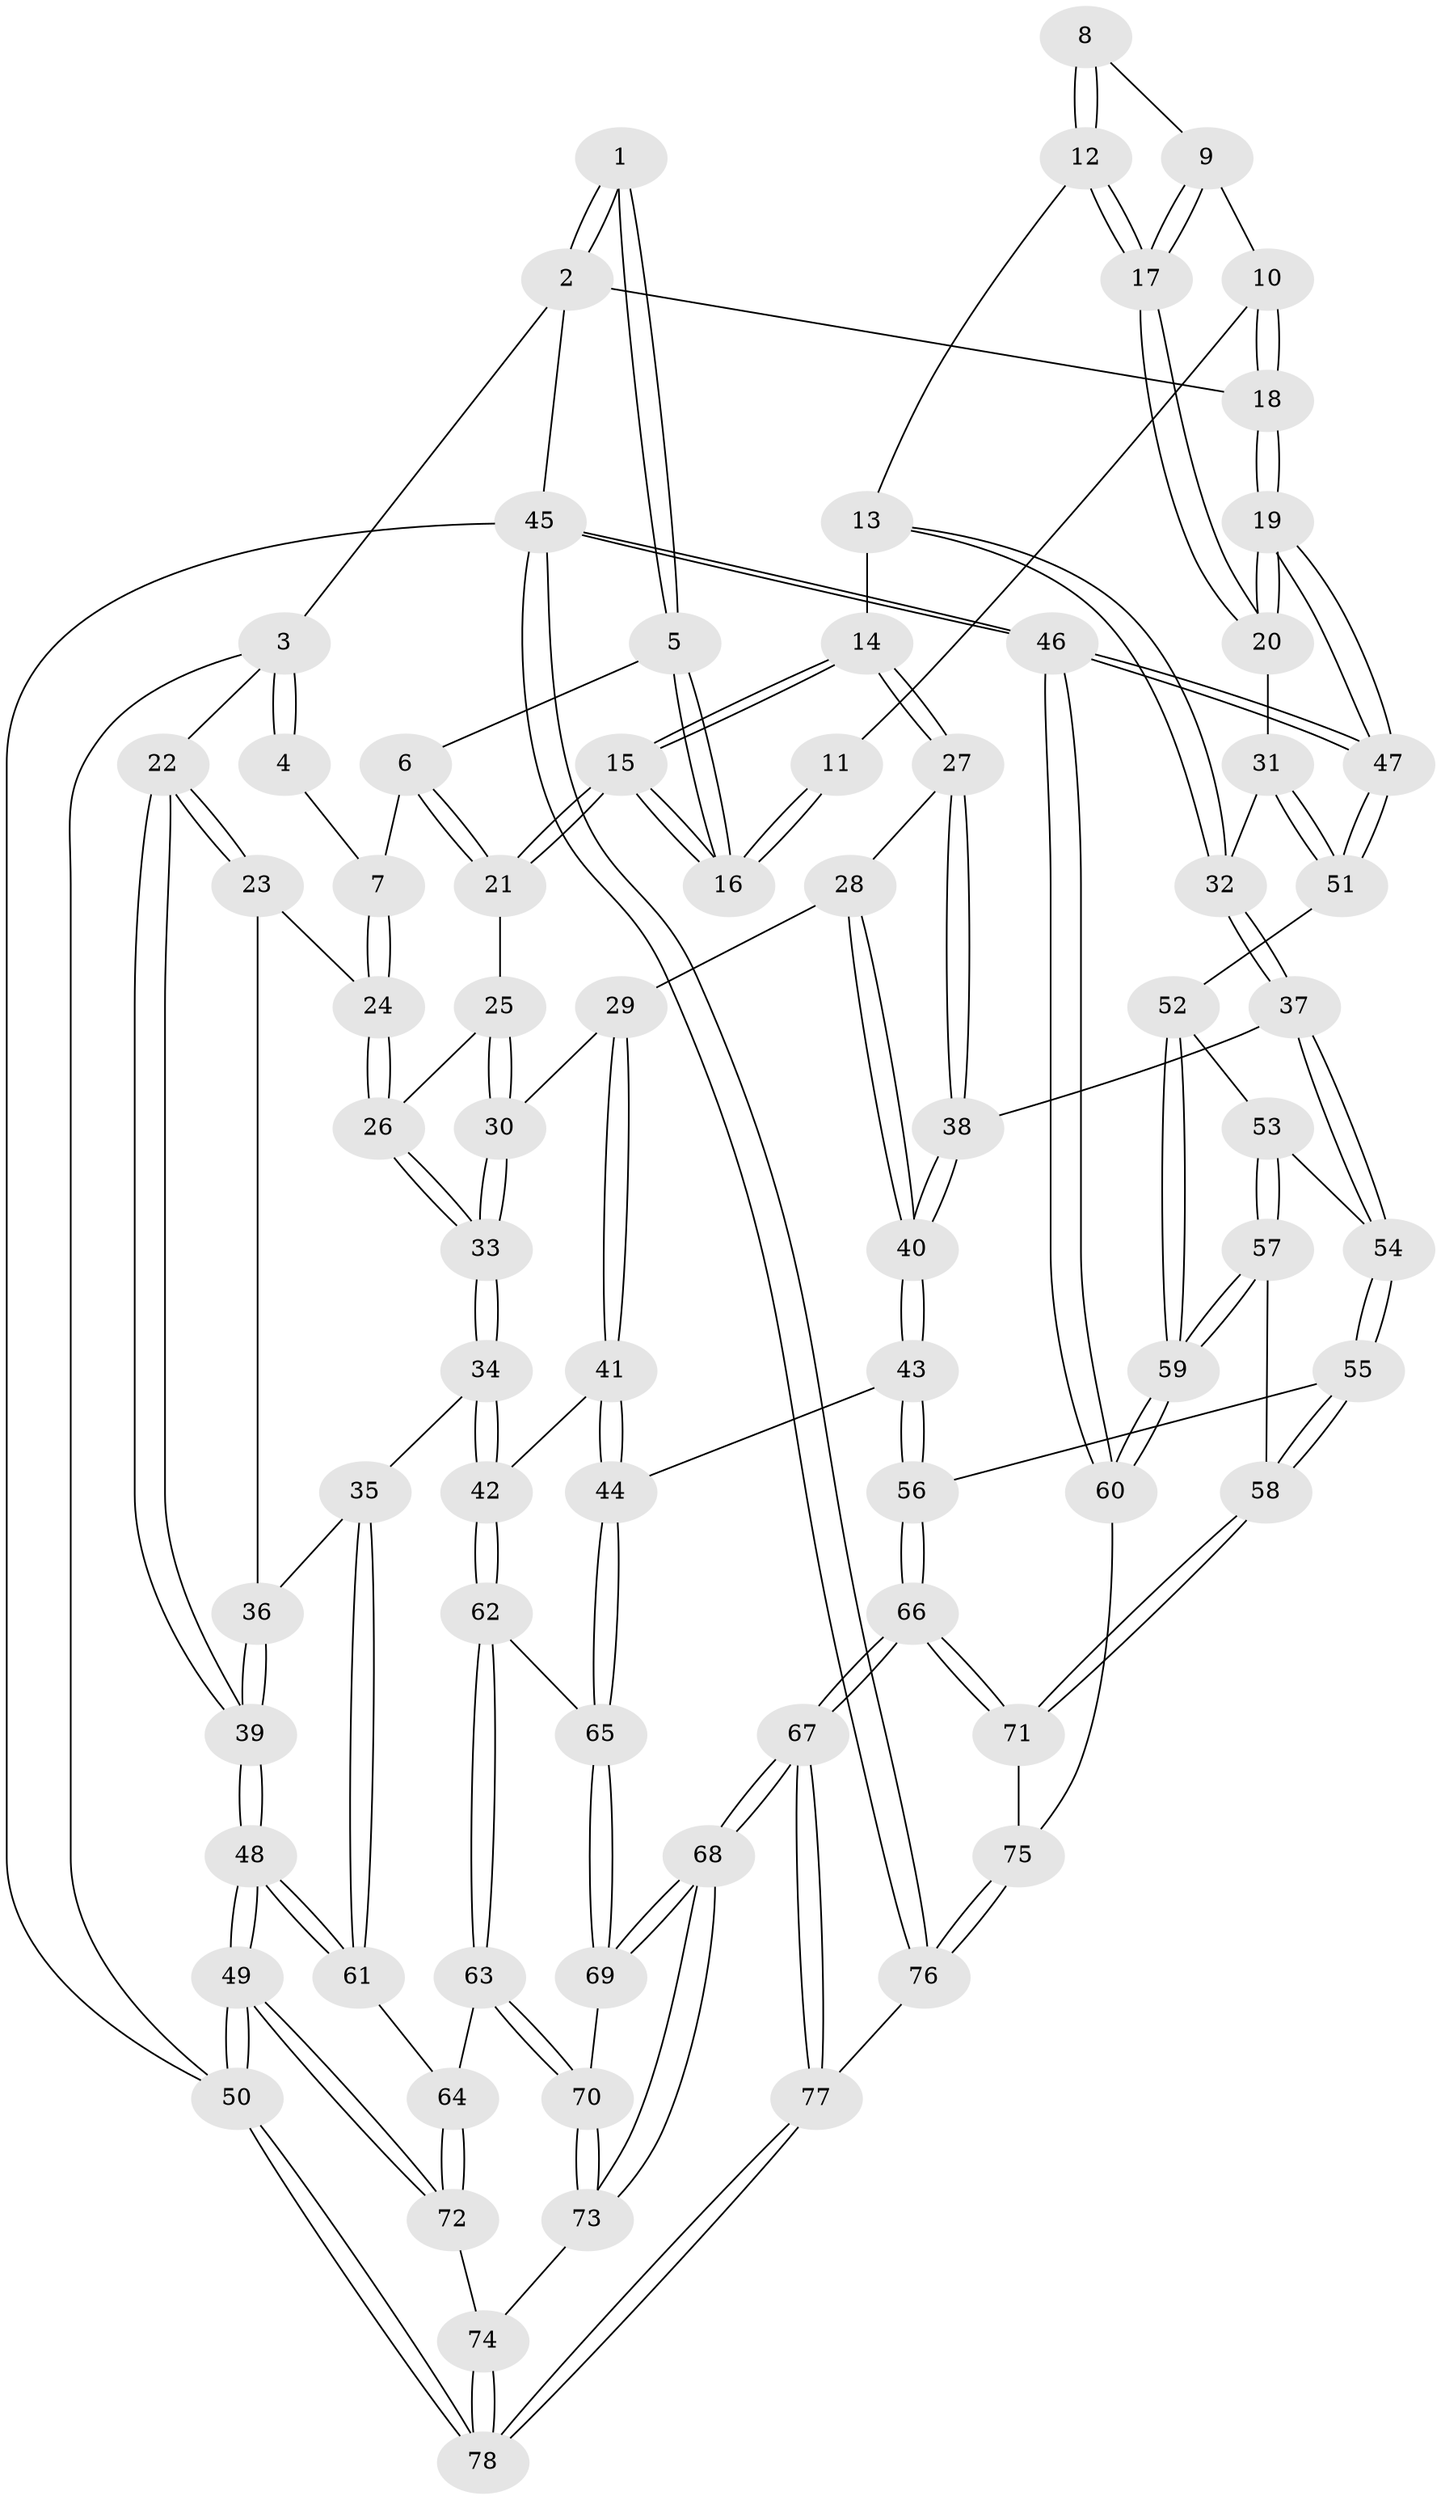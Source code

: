// coarse degree distribution, {4: 0.35555555555555557, 7: 0.022222222222222223, 6: 0.06666666666666667, 3: 0.28888888888888886, 5: 0.26666666666666666}
// Generated by graph-tools (version 1.1) at 2025/52/02/27/25 19:52:43]
// undirected, 78 vertices, 192 edges
graph export_dot {
graph [start="1"]
  node [color=gray90,style=filled];
  1 [pos="+0.5153420783339626+0"];
  2 [pos="+1+0"];
  3 [pos="+0+0"];
  4 [pos="+0.40721050105772216+0"];
  5 [pos="+0.5954837440677576+0.09134233540922199"];
  6 [pos="+0.39102265907987643+0.23182437897436112"];
  7 [pos="+0.30821645345304094+0.20544674462460347"];
  8 [pos="+0.8756040159286621+0.1568639891614162"];
  9 [pos="+0.9336561320470872+0.1401733337262752"];
  10 [pos="+1+0.02962415403211634"];
  11 [pos="+0.6986117609112061+0.11560972202216462"];
  12 [pos="+0.7109565263559087+0.23123683415608226"];
  13 [pos="+0.7086846581902211+0.23083332530875214"];
  14 [pos="+0.6362299334526395+0.2152941680133472"];
  15 [pos="+0.6330970640637491+0.20892918613418882"];
  16 [pos="+0.6165227315919573+0.130412758998287"];
  17 [pos="+0.8753686899282519+0.30671313936149863"];
  18 [pos="+1+0"];
  19 [pos="+1+0.3553795536019277"];
  20 [pos="+0.888049848249602+0.3349585087482305"];
  21 [pos="+0.4354161372203391+0.28121431797694096"];
  22 [pos="+0+0"];
  23 [pos="+0.15161756539984458+0.2400045467794336"];
  24 [pos="+0.2669870405897753+0.24482759310742894"];
  25 [pos="+0.4330230520298249+0.29029383302728484"];
  26 [pos="+0.2868490270939081+0.29125304926201"];
  27 [pos="+0.6214968904026869+0.35289138023843053"];
  28 [pos="+0.6070810725137362+0.3670117743833696"];
  29 [pos="+0.4583446263603666+0.40944260077976247"];
  30 [pos="+0.41125611776584087+0.39382482801078655"];
  31 [pos="+0.8438984426229742+0.4314788924605536"];
  32 [pos="+0.8281948413641413+0.44034060653590634"];
  33 [pos="+0.3329970386959516+0.4080504665418542"];
  34 [pos="+0.26459275391559645+0.5040586699755192"];
  35 [pos="+0.2588575225358735+0.5049724639819324"];
  36 [pos="+0.12697323377171404+0.3605491930474837"];
  37 [pos="+0.7851169175178762+0.4670131396143424"];
  38 [pos="+0.7411404398385973+0.44104887673417226"];
  39 [pos="+0+0.5019709221466548"];
  40 [pos="+0.5818014333572616+0.5698622544867924"];
  41 [pos="+0.47032078554605317+0.4768793645809917"];
  42 [pos="+0.3396384259919692+0.5751510181684539"];
  43 [pos="+0.5780799691505188+0.5865151278574271"];
  44 [pos="+0.5261081786253765+0.6001663786986307"];
  45 [pos="+1+1"];
  46 [pos="+1+0.9228557425830277"];
  47 [pos="+1+0.4138046066302562"];
  48 [pos="+0+0.6186083089738281"];
  49 [pos="+0+0.7908642249243033"];
  50 [pos="+0+1"];
  51 [pos="+0.9543097619149576+0.49958338559662313"];
  52 [pos="+0.9342556644068939+0.5839037593520492"];
  53 [pos="+0.909785068486656+0.5860825587845114"];
  54 [pos="+0.7786963715068049+0.5230149657305377"];
  55 [pos="+0.7264561549586065+0.6338191090575163"];
  56 [pos="+0.6977724800709825+0.6385782458186774"];
  57 [pos="+0.8275793465346821+0.6677119607215004"];
  58 [pos="+0.7687825129947402+0.6699789232496292"];
  59 [pos="+1+0.7523902732352816"];
  60 [pos="+1+0.8741321627922402"];
  61 [pos="+0.22445550602402564+0.5304972460816556"];
  62 [pos="+0.37137982964709376+0.6139787429441694"];
  63 [pos="+0.34153623444475206+0.6800327678874358"];
  64 [pos="+0.21329690780307758+0.704754575907149"];
  65 [pos="+0.4892567617904918+0.6303657953666607"];
  66 [pos="+0.5850258273923847+0.8664873376138378"];
  67 [pos="+0.5759759295747228+0.8749150544127914"];
  68 [pos="+0.5705520216751007+0.87211650503795"];
  69 [pos="+0.4910013301182346+0.6500741561102082"];
  70 [pos="+0.3512694330651785+0.8485645405685973"];
  71 [pos="+0.7988609310297845+0.8012149784687909"];
  72 [pos="+0.18262836929844795+0.750792891285827"];
  73 [pos="+0.3491643886910271+0.8631964946267181"];
  74 [pos="+0.3398424644108314+0.86917124520089"];
  75 [pos="+0.8134579813206406+0.8129994465058417"];
  76 [pos="+0.7098358425187237+1"];
  77 [pos="+0.6734690882265613+1"];
  78 [pos="+0.11108390364346456+1"];
  1 -- 2;
  1 -- 2;
  1 -- 5;
  1 -- 5;
  2 -- 3;
  2 -- 18;
  2 -- 45;
  3 -- 4;
  3 -- 4;
  3 -- 22;
  3 -- 50;
  4 -- 7;
  5 -- 6;
  5 -- 16;
  5 -- 16;
  6 -- 7;
  6 -- 21;
  6 -- 21;
  7 -- 24;
  7 -- 24;
  8 -- 9;
  8 -- 12;
  8 -- 12;
  9 -- 10;
  9 -- 17;
  9 -- 17;
  10 -- 11;
  10 -- 18;
  10 -- 18;
  11 -- 16;
  11 -- 16;
  12 -- 13;
  12 -- 17;
  12 -- 17;
  13 -- 14;
  13 -- 32;
  13 -- 32;
  14 -- 15;
  14 -- 15;
  14 -- 27;
  14 -- 27;
  15 -- 16;
  15 -- 16;
  15 -- 21;
  15 -- 21;
  17 -- 20;
  17 -- 20;
  18 -- 19;
  18 -- 19;
  19 -- 20;
  19 -- 20;
  19 -- 47;
  19 -- 47;
  20 -- 31;
  21 -- 25;
  22 -- 23;
  22 -- 23;
  22 -- 39;
  22 -- 39;
  23 -- 24;
  23 -- 36;
  24 -- 26;
  24 -- 26;
  25 -- 26;
  25 -- 30;
  25 -- 30;
  26 -- 33;
  26 -- 33;
  27 -- 28;
  27 -- 38;
  27 -- 38;
  28 -- 29;
  28 -- 40;
  28 -- 40;
  29 -- 30;
  29 -- 41;
  29 -- 41;
  30 -- 33;
  30 -- 33;
  31 -- 32;
  31 -- 51;
  31 -- 51;
  32 -- 37;
  32 -- 37;
  33 -- 34;
  33 -- 34;
  34 -- 35;
  34 -- 42;
  34 -- 42;
  35 -- 36;
  35 -- 61;
  35 -- 61;
  36 -- 39;
  36 -- 39;
  37 -- 38;
  37 -- 54;
  37 -- 54;
  38 -- 40;
  38 -- 40;
  39 -- 48;
  39 -- 48;
  40 -- 43;
  40 -- 43;
  41 -- 42;
  41 -- 44;
  41 -- 44;
  42 -- 62;
  42 -- 62;
  43 -- 44;
  43 -- 56;
  43 -- 56;
  44 -- 65;
  44 -- 65;
  45 -- 46;
  45 -- 46;
  45 -- 76;
  45 -- 76;
  45 -- 50;
  46 -- 47;
  46 -- 47;
  46 -- 60;
  46 -- 60;
  47 -- 51;
  47 -- 51;
  48 -- 49;
  48 -- 49;
  48 -- 61;
  48 -- 61;
  49 -- 50;
  49 -- 50;
  49 -- 72;
  49 -- 72;
  50 -- 78;
  50 -- 78;
  51 -- 52;
  52 -- 53;
  52 -- 59;
  52 -- 59;
  53 -- 54;
  53 -- 57;
  53 -- 57;
  54 -- 55;
  54 -- 55;
  55 -- 56;
  55 -- 58;
  55 -- 58;
  56 -- 66;
  56 -- 66;
  57 -- 58;
  57 -- 59;
  57 -- 59;
  58 -- 71;
  58 -- 71;
  59 -- 60;
  59 -- 60;
  60 -- 75;
  61 -- 64;
  62 -- 63;
  62 -- 63;
  62 -- 65;
  63 -- 64;
  63 -- 70;
  63 -- 70;
  64 -- 72;
  64 -- 72;
  65 -- 69;
  65 -- 69;
  66 -- 67;
  66 -- 67;
  66 -- 71;
  66 -- 71;
  67 -- 68;
  67 -- 68;
  67 -- 77;
  67 -- 77;
  68 -- 69;
  68 -- 69;
  68 -- 73;
  68 -- 73;
  69 -- 70;
  70 -- 73;
  70 -- 73;
  71 -- 75;
  72 -- 74;
  73 -- 74;
  74 -- 78;
  74 -- 78;
  75 -- 76;
  75 -- 76;
  76 -- 77;
  77 -- 78;
  77 -- 78;
}

